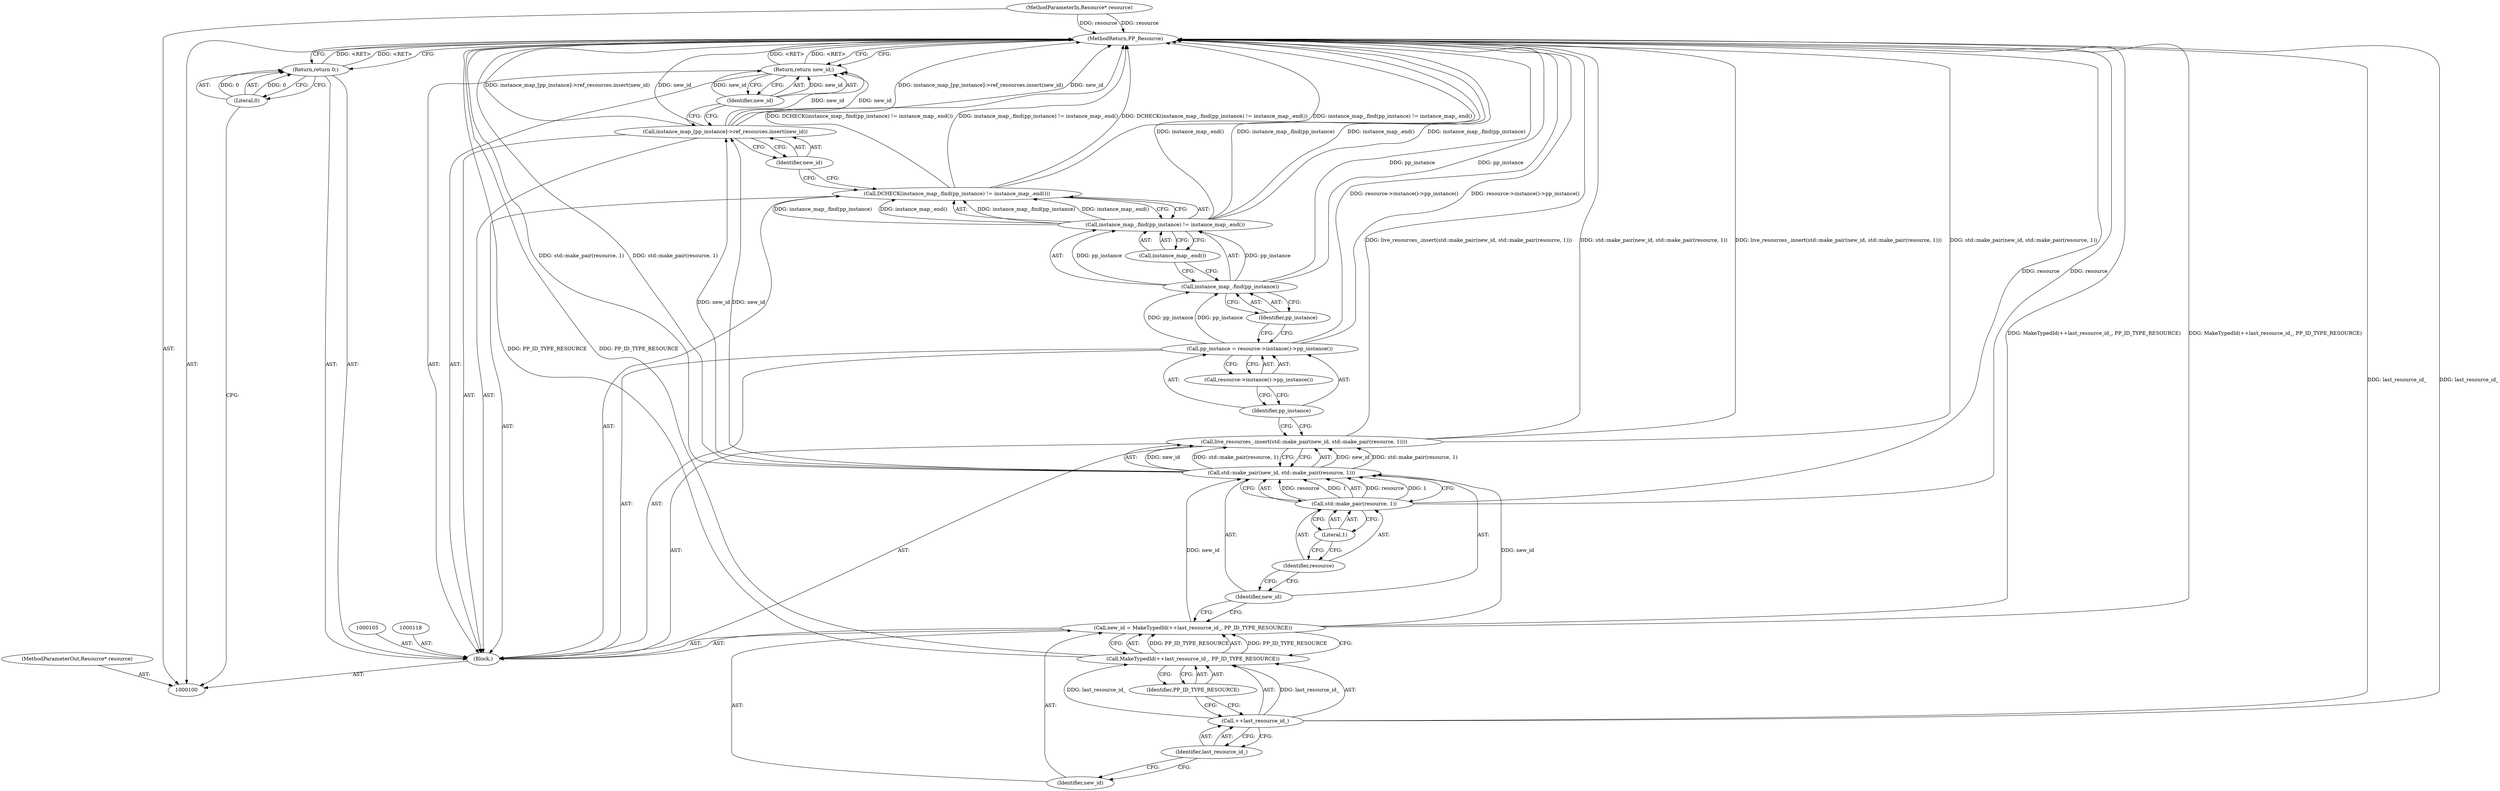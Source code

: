 digraph "0_Chrome_55ef04e135edaa9abfbf3647634b11ed57dc49e9_4" {
"1000131" [label="(MethodReturn,PP_Resource)"];
"1000101" [label="(MethodParameterIn,Resource* resource)"];
"1000185" [label="(MethodParameterOut,Resource* resource)"];
"1000102" [label="(Block,)"];
"1000123" [label="(Call,instance_map_.find(pp_instance) != instance_map_.end())"];
"1000124" [label="(Call,instance_map_.find(pp_instance))"];
"1000125" [label="(Identifier,pp_instance)"];
"1000122" [label="(Call,DCHECK(instance_map_.find(pp_instance) != instance_map_.end()))"];
"1000126" [label="(Call,instance_map_.end())"];
"1000127" [label="(Call,instance_map_[pp_instance]->ref_resources.insert(new_id))"];
"1000128" [label="(Identifier,new_id)"];
"1000130" [label="(Identifier,new_id)"];
"1000129" [label="(Return,return new_id;)"];
"1000104" [label="(Literal,0)"];
"1000103" [label="(Return,return 0;)"];
"1000106" [label="(Call,new_id = MakeTypedId(++last_resource_id_, PP_ID_TYPE_RESOURCE))"];
"1000107" [label="(Identifier,new_id)"];
"1000108" [label="(Call,MakeTypedId(++last_resource_id_, PP_ID_TYPE_RESOURCE))"];
"1000109" [label="(Call,++last_resource_id_)"];
"1000110" [label="(Identifier,last_resource_id_)"];
"1000111" [label="(Identifier,PP_ID_TYPE_RESOURCE)"];
"1000112" [label="(Call,live_resources_.insert(std::make_pair(new_id, std::make_pair(resource, 1))))"];
"1000113" [label="(Call,std::make_pair(new_id, std::make_pair(resource, 1)))"];
"1000114" [label="(Identifier,new_id)"];
"1000115" [label="(Call,std::make_pair(resource, 1))"];
"1000116" [label="(Identifier,resource)"];
"1000117" [label="(Literal,1)"];
"1000119" [label="(Call,pp_instance = resource->instance()->pp_instance())"];
"1000120" [label="(Identifier,pp_instance)"];
"1000121" [label="(Call,resource->instance()->pp_instance())"];
"1000131" -> "1000100"  [label="AST: "];
"1000131" -> "1000103"  [label="CFG: "];
"1000131" -> "1000129"  [label="CFG: "];
"1000103" -> "1000131"  [label="DDG: <RET>"];
"1000123" -> "1000131"  [label="DDG: instance_map_.end()"];
"1000123" -> "1000131"  [label="DDG: instance_map_.find(pp_instance)"];
"1000124" -> "1000131"  [label="DDG: pp_instance"];
"1000106" -> "1000131"  [label="DDG: MakeTypedId(++last_resource_id_, PP_ID_TYPE_RESOURCE)"];
"1000122" -> "1000131"  [label="DDG: instance_map_.find(pp_instance) != instance_map_.end()"];
"1000122" -> "1000131"  [label="DDG: DCHECK(instance_map_.find(pp_instance) != instance_map_.end())"];
"1000127" -> "1000131"  [label="DDG: instance_map_[pp_instance]->ref_resources.insert(new_id)"];
"1000127" -> "1000131"  [label="DDG: new_id"];
"1000112" -> "1000131"  [label="DDG: live_resources_.insert(std::make_pair(new_id, std::make_pair(resource, 1)))"];
"1000112" -> "1000131"  [label="DDG: std::make_pair(new_id, std::make_pair(resource, 1))"];
"1000113" -> "1000131"  [label="DDG: std::make_pair(resource, 1)"];
"1000119" -> "1000131"  [label="DDG: resource->instance()->pp_instance()"];
"1000101" -> "1000131"  [label="DDG: resource"];
"1000109" -> "1000131"  [label="DDG: last_resource_id_"];
"1000108" -> "1000131"  [label="DDG: PP_ID_TYPE_RESOURCE"];
"1000115" -> "1000131"  [label="DDG: resource"];
"1000129" -> "1000131"  [label="DDG: <RET>"];
"1000101" -> "1000100"  [label="AST: "];
"1000101" -> "1000131"  [label="DDG: resource"];
"1000185" -> "1000100"  [label="AST: "];
"1000102" -> "1000100"  [label="AST: "];
"1000103" -> "1000102"  [label="AST: "];
"1000105" -> "1000102"  [label="AST: "];
"1000106" -> "1000102"  [label="AST: "];
"1000112" -> "1000102"  [label="AST: "];
"1000118" -> "1000102"  [label="AST: "];
"1000119" -> "1000102"  [label="AST: "];
"1000122" -> "1000102"  [label="AST: "];
"1000127" -> "1000102"  [label="AST: "];
"1000129" -> "1000102"  [label="AST: "];
"1000123" -> "1000122"  [label="AST: "];
"1000123" -> "1000126"  [label="CFG: "];
"1000124" -> "1000123"  [label="AST: "];
"1000126" -> "1000123"  [label="AST: "];
"1000122" -> "1000123"  [label="CFG: "];
"1000123" -> "1000131"  [label="DDG: instance_map_.end()"];
"1000123" -> "1000131"  [label="DDG: instance_map_.find(pp_instance)"];
"1000123" -> "1000122"  [label="DDG: instance_map_.find(pp_instance)"];
"1000123" -> "1000122"  [label="DDG: instance_map_.end()"];
"1000124" -> "1000123"  [label="DDG: pp_instance"];
"1000124" -> "1000123"  [label="AST: "];
"1000124" -> "1000125"  [label="CFG: "];
"1000125" -> "1000124"  [label="AST: "];
"1000126" -> "1000124"  [label="CFG: "];
"1000124" -> "1000131"  [label="DDG: pp_instance"];
"1000124" -> "1000123"  [label="DDG: pp_instance"];
"1000119" -> "1000124"  [label="DDG: pp_instance"];
"1000125" -> "1000124"  [label="AST: "];
"1000125" -> "1000119"  [label="CFG: "];
"1000124" -> "1000125"  [label="CFG: "];
"1000122" -> "1000102"  [label="AST: "];
"1000122" -> "1000123"  [label="CFG: "];
"1000123" -> "1000122"  [label="AST: "];
"1000128" -> "1000122"  [label="CFG: "];
"1000122" -> "1000131"  [label="DDG: instance_map_.find(pp_instance) != instance_map_.end()"];
"1000122" -> "1000131"  [label="DDG: DCHECK(instance_map_.find(pp_instance) != instance_map_.end())"];
"1000123" -> "1000122"  [label="DDG: instance_map_.find(pp_instance)"];
"1000123" -> "1000122"  [label="DDG: instance_map_.end()"];
"1000126" -> "1000123"  [label="AST: "];
"1000126" -> "1000124"  [label="CFG: "];
"1000123" -> "1000126"  [label="CFG: "];
"1000127" -> "1000102"  [label="AST: "];
"1000127" -> "1000128"  [label="CFG: "];
"1000128" -> "1000127"  [label="AST: "];
"1000130" -> "1000127"  [label="CFG: "];
"1000127" -> "1000131"  [label="DDG: instance_map_[pp_instance]->ref_resources.insert(new_id)"];
"1000127" -> "1000131"  [label="DDG: new_id"];
"1000113" -> "1000127"  [label="DDG: new_id"];
"1000127" -> "1000129"  [label="DDG: new_id"];
"1000128" -> "1000127"  [label="AST: "];
"1000128" -> "1000122"  [label="CFG: "];
"1000127" -> "1000128"  [label="CFG: "];
"1000130" -> "1000129"  [label="AST: "];
"1000130" -> "1000127"  [label="CFG: "];
"1000129" -> "1000130"  [label="CFG: "];
"1000130" -> "1000129"  [label="DDG: new_id"];
"1000129" -> "1000102"  [label="AST: "];
"1000129" -> "1000130"  [label="CFG: "];
"1000130" -> "1000129"  [label="AST: "];
"1000131" -> "1000129"  [label="CFG: "];
"1000129" -> "1000131"  [label="DDG: <RET>"];
"1000130" -> "1000129"  [label="DDG: new_id"];
"1000127" -> "1000129"  [label="DDG: new_id"];
"1000104" -> "1000103"  [label="AST: "];
"1000104" -> "1000100"  [label="CFG: "];
"1000103" -> "1000104"  [label="CFG: "];
"1000104" -> "1000103"  [label="DDG: 0"];
"1000103" -> "1000102"  [label="AST: "];
"1000103" -> "1000104"  [label="CFG: "];
"1000104" -> "1000103"  [label="AST: "];
"1000131" -> "1000103"  [label="CFG: "];
"1000103" -> "1000131"  [label="DDG: <RET>"];
"1000104" -> "1000103"  [label="DDG: 0"];
"1000106" -> "1000102"  [label="AST: "];
"1000106" -> "1000108"  [label="CFG: "];
"1000107" -> "1000106"  [label="AST: "];
"1000108" -> "1000106"  [label="AST: "];
"1000114" -> "1000106"  [label="CFG: "];
"1000106" -> "1000131"  [label="DDG: MakeTypedId(++last_resource_id_, PP_ID_TYPE_RESOURCE)"];
"1000108" -> "1000106"  [label="DDG: PP_ID_TYPE_RESOURCE"];
"1000106" -> "1000113"  [label="DDG: new_id"];
"1000107" -> "1000106"  [label="AST: "];
"1000110" -> "1000107"  [label="CFG: "];
"1000108" -> "1000106"  [label="AST: "];
"1000108" -> "1000111"  [label="CFG: "];
"1000109" -> "1000108"  [label="AST: "];
"1000111" -> "1000108"  [label="AST: "];
"1000106" -> "1000108"  [label="CFG: "];
"1000108" -> "1000131"  [label="DDG: PP_ID_TYPE_RESOURCE"];
"1000108" -> "1000106"  [label="DDG: PP_ID_TYPE_RESOURCE"];
"1000109" -> "1000108"  [label="DDG: last_resource_id_"];
"1000109" -> "1000108"  [label="AST: "];
"1000109" -> "1000110"  [label="CFG: "];
"1000110" -> "1000109"  [label="AST: "];
"1000111" -> "1000109"  [label="CFG: "];
"1000109" -> "1000131"  [label="DDG: last_resource_id_"];
"1000109" -> "1000108"  [label="DDG: last_resource_id_"];
"1000110" -> "1000109"  [label="AST: "];
"1000110" -> "1000107"  [label="CFG: "];
"1000109" -> "1000110"  [label="CFG: "];
"1000111" -> "1000108"  [label="AST: "];
"1000111" -> "1000109"  [label="CFG: "];
"1000108" -> "1000111"  [label="CFG: "];
"1000112" -> "1000102"  [label="AST: "];
"1000112" -> "1000113"  [label="CFG: "];
"1000113" -> "1000112"  [label="AST: "];
"1000120" -> "1000112"  [label="CFG: "];
"1000112" -> "1000131"  [label="DDG: live_resources_.insert(std::make_pair(new_id, std::make_pair(resource, 1)))"];
"1000112" -> "1000131"  [label="DDG: std::make_pair(new_id, std::make_pair(resource, 1))"];
"1000113" -> "1000112"  [label="DDG: new_id"];
"1000113" -> "1000112"  [label="DDG: std::make_pair(resource, 1)"];
"1000113" -> "1000112"  [label="AST: "];
"1000113" -> "1000115"  [label="CFG: "];
"1000114" -> "1000113"  [label="AST: "];
"1000115" -> "1000113"  [label="AST: "];
"1000112" -> "1000113"  [label="CFG: "];
"1000113" -> "1000131"  [label="DDG: std::make_pair(resource, 1)"];
"1000113" -> "1000112"  [label="DDG: new_id"];
"1000113" -> "1000112"  [label="DDG: std::make_pair(resource, 1)"];
"1000106" -> "1000113"  [label="DDG: new_id"];
"1000115" -> "1000113"  [label="DDG: resource"];
"1000115" -> "1000113"  [label="DDG: 1"];
"1000113" -> "1000127"  [label="DDG: new_id"];
"1000114" -> "1000113"  [label="AST: "];
"1000114" -> "1000106"  [label="CFG: "];
"1000116" -> "1000114"  [label="CFG: "];
"1000115" -> "1000113"  [label="AST: "];
"1000115" -> "1000117"  [label="CFG: "];
"1000116" -> "1000115"  [label="AST: "];
"1000117" -> "1000115"  [label="AST: "];
"1000113" -> "1000115"  [label="CFG: "];
"1000115" -> "1000131"  [label="DDG: resource"];
"1000115" -> "1000113"  [label="DDG: resource"];
"1000115" -> "1000113"  [label="DDG: 1"];
"1000116" -> "1000115"  [label="AST: "];
"1000116" -> "1000114"  [label="CFG: "];
"1000117" -> "1000116"  [label="CFG: "];
"1000117" -> "1000115"  [label="AST: "];
"1000117" -> "1000116"  [label="CFG: "];
"1000115" -> "1000117"  [label="CFG: "];
"1000119" -> "1000102"  [label="AST: "];
"1000119" -> "1000121"  [label="CFG: "];
"1000120" -> "1000119"  [label="AST: "];
"1000121" -> "1000119"  [label="AST: "];
"1000125" -> "1000119"  [label="CFG: "];
"1000119" -> "1000131"  [label="DDG: resource->instance()->pp_instance()"];
"1000119" -> "1000124"  [label="DDG: pp_instance"];
"1000120" -> "1000119"  [label="AST: "];
"1000120" -> "1000112"  [label="CFG: "];
"1000121" -> "1000120"  [label="CFG: "];
"1000121" -> "1000119"  [label="AST: "];
"1000121" -> "1000120"  [label="CFG: "];
"1000119" -> "1000121"  [label="CFG: "];
}
